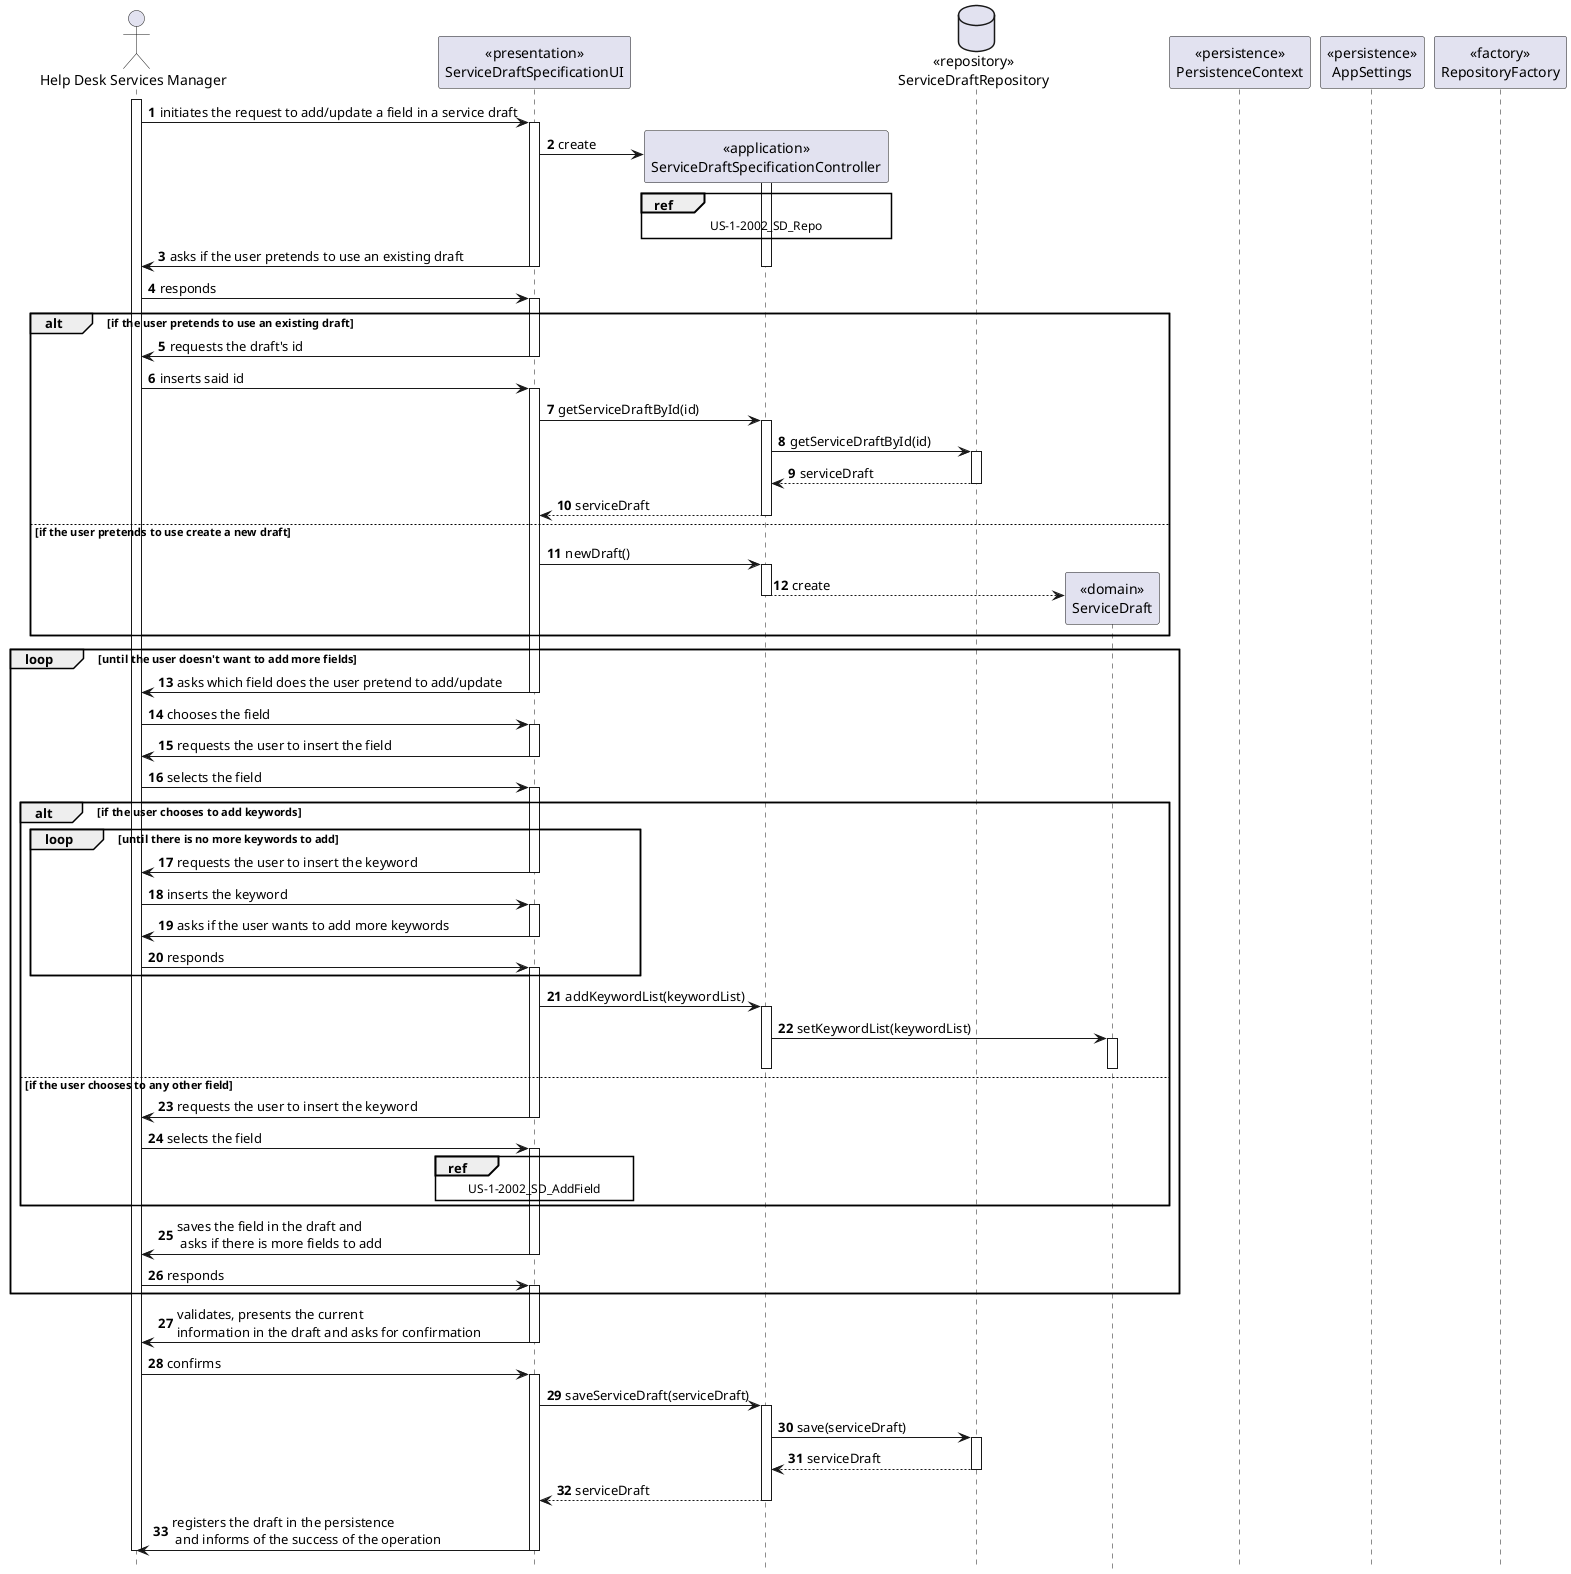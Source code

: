 @startuml
autonumber
hide footbox

actor "Help Desk Services Manager" as HSM

participant "<<presentation>>\nServiceDraftSpecificationUI" as UI
participant "<<application>>\nServiceDraftSpecificationController" as CTRL
database "<<repository>>\nServiceDraftRepository" as SR
participant "<<domain>>\nServiceDraft" as S
participant "<<persistence>>\nPersistenceContext" as PC
participant "<<persistence>>\nAppSettings" as AS
participant "<<factory>>\nRepositoryFactory" as RF

activate HSM

HSM -> UI : initiates the request to add/update a field in a service draft
activate UI

UI -> CTRL** : create
activate CTRL

ref over CTRL
  US-1-2002_SD_Repo
end ref

UI -> HSM : asks if the user pretends to use an existing draft
deactivate CTRL
deactivate UI

HSM -> UI : responds
activate UI

alt if the user pretends to use an existing draft
UI -> HSM : requests the draft's id
deactivate UI

HSM -> UI : inserts said id
activate UI

UI -> CTRL : getServiceDraftById(id)
activate CTRL

CTRL -> SR : getServiceDraftById(id)
activate SR
SR --> CTRL : serviceDraft
deactivate SR

CTRL --> UI : serviceDraft
deactivate CTRL

else if the user pretends to use create a new draft

UI -> CTRL : newDraft()
activate CTRL

CTRL --> S** : create
deactivate CTRL
end

loop until the user doesn't want to add more fields
UI -> HSM : asks which field does the user pretend to add/update
deactivate UI

HSM -> UI : chooses the field
activate UI

UI -> HSM : requests the user to insert the field
deactivate UI

HSM -> UI : selects the field
activate UI

alt if the user chooses to add keywords
loop until there is no more keywords to add
UI -> HSM : requests the user to insert the keyword
deactivate UI

HSM -> UI : inserts the keyword
activate UI

UI -> HSM : asks if the user wants to add more keywords
deactivate UI

HSM -> UI : responds
activate UI
end

UI -> CTRL : addKeywordList(keywordList)
activate CTRL

CTRL -> S : setKeywordList(keywordList)
activate S
deactivate S
deactivate CTRL

else if the user chooses to any other field

UI -> HSM : requests the user to insert the keyword
deactivate UI

HSM -> UI : selects the field
activate UI

ref over UI
    US-1-2002_SD_AddField
end ref
end

UI -> HSM : saves the field in the draft and\n asks if there is more fields to add
deactivate UI

HSM -> UI : responds
activate UI
end

UI -> HSM : validates, presents the current \ninformation in the draft and asks for confirmation
deactivate UI

HSM -> UI : confirms
activate UI

UI -> CTRL : saveServiceDraft(serviceDraft)
activate CTRL

CTRL -> SR : save(serviceDraft)
activate SR
SR --> CTRL : serviceDraft
deactivate SR


CTRL --> UI : serviceDraft
deactivate CTRL

UI -> HSM : registers the draft in the persistence\n and informs of the success of the operation
deactivate UI
deactivate HSM

@enduml

